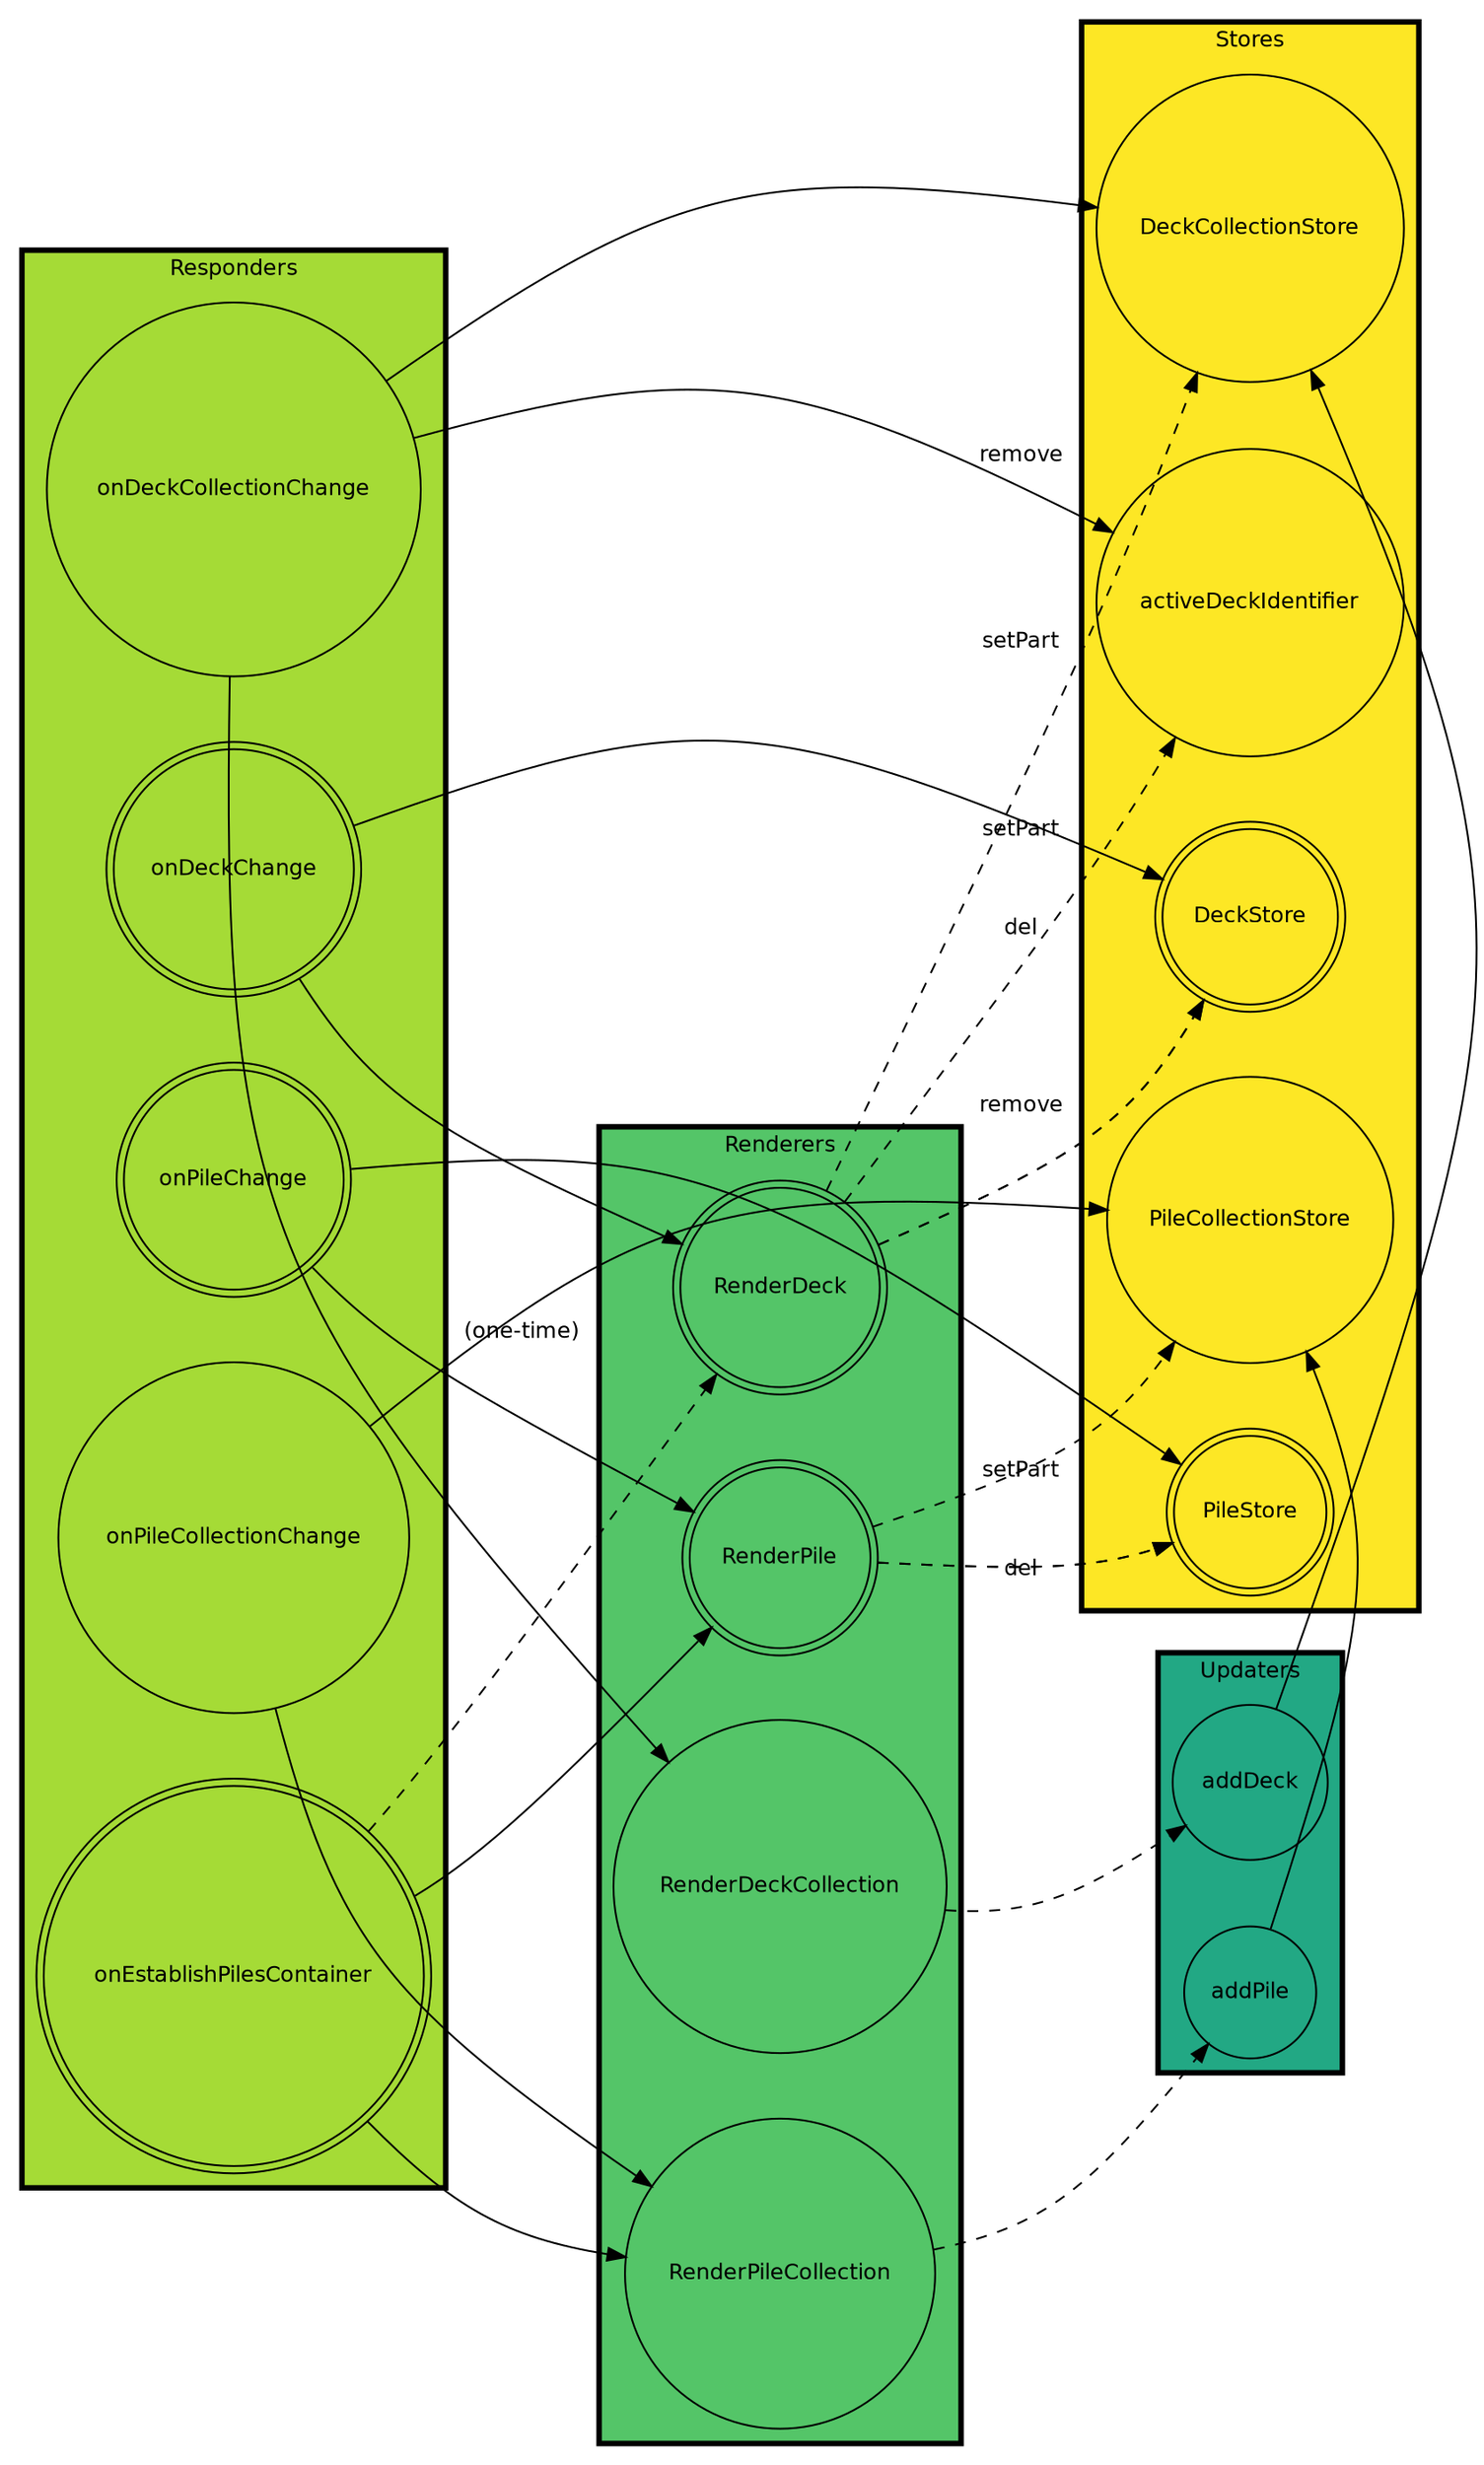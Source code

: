 digraph {
  rankdir="LR";
  graph [fontsize=12, fontname=Helvetica, penwidth=3];
  node [fontsize=12, fontname=Helvetica];
  edge [fontsize=12, fontname=Helvetica];
  nodesep=0.5;
  mindist=3.0;
  mclimit=10.0;
  splines="curved";

  subgraph cluster_stores {
    label="Stores";
    bgcolor="#fde725";
    DeckCollectionStore [shape=circle];
    DeckStore [shape=doublecircle];
    activeDeckIdentifier [shape=circle];
    PileCollectionStore [shape=circle];
    PileStore [shape=doublecircle];
  }

  subgraph cluster_responders {
    label="Responders";
    bgcolor="#a5db36";

    onDeckCollectionChange [shape=circle];
    onDeckChange [shape=doublecircle];
    onPileCollectionChange [shape=circle];
    onPileChange [shape=doublecircle];
    onEstablishPilesContainer [shape=doublecircle];

    DeckCollectionStore -> onDeckCollectionChange;
    activeDeckIdentifier -> onDeckCollectionChange;
    DeckStore -> onDeckChange;
    PileCollectionStore -> onPileCollectionChange;
    PileStore -> onPileChange;
  }

  subgraph cluster_renderers {
    label="Renderers";
    bgcolor="#54c568";

    RenderDeckCollection [shape=circle];
    RenderDeck [shape=doublecircle];
    RenderPileCollection [shape=circle];
    RenderPile [shape=doublecircle];

    onDeckCollectionChange -> RenderDeckCollection;
    onDeckChange -> RenderDeck;
    RenderDeck -> onEstablishPilesContainer [style=dashed, label="(one-time)"];
    onEstablishPilesContainer -> RenderPileCollection;
    onEstablishPilesContainer -> RenderPile;

    onPileCollectionChange -> RenderPileCollection;
    onPileChange -> RenderPile;
  }

  subgraph cluster_updaters {
    label="Updaters";
    bgcolor="#22a884";

    addDeck [shape=circle];
    addPile [shape=circle];
    addDeck -> DeckCollectionStore;
    addPile -> PileCollectionStore;
    RenderDeckCollection -> addDeck [style=dashed];
    RenderDeck -> activeDeckIdentifier [style=dashed, label="setPart"];
    RenderDeck -> DeckStore [style=dashed, label="setPart"];
    RenderDeck -> DeckStore [style=dashed, label="del"];
    RenderDeck -> DeckCollectionStore [style=dashed, label="remove"];
    RenderPileCollection -> addPile [style=dashed];
    RenderPile -> PileCollectionStore [style=dashed, label="remove"];
    RenderPile -> PileStore [style=dashed, label="del"];
    RenderPile -> PileStore [style=dashed, label="setPart"];
  }

  //subgraph cluster_legend {
    //label="Legend";
//
    //singleEntity [shape=circle, label="Single entity"];
    //multipleEntities [shape=doublecircle, label="Multiple entities"];
//
    //a -> b [label="Call"];
    //c -> d [style=dashed, label="Conditional call"];
  //}
}
